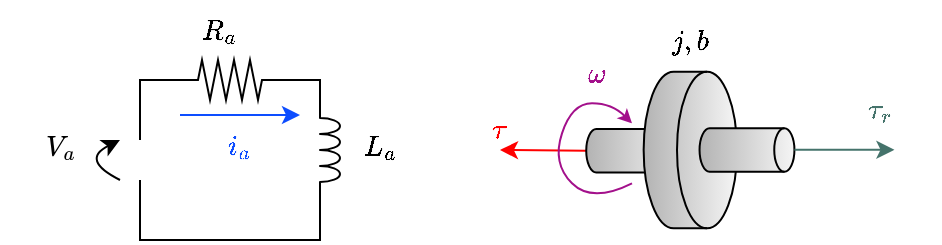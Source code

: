 <mxfile version="24.8.3">
  <diagram name="Pagina-1" id="RVmLPTzrEIai0C-m8uba">
    <mxGraphModel dx="592" dy="310" grid="1" gridSize="10" guides="1" tooltips="1" connect="1" arrows="1" fold="1" page="1" pageScale="1" pageWidth="827" pageHeight="1169" math="1" shadow="0">
      <root>
        <mxCell id="0" />
        <mxCell id="1" parent="0" />
        <mxCell id="wTOv6bf2RyGCyWOjWqr4-7" style="edgeStyle=orthogonalEdgeStyle;rounded=0;orthogonalLoop=1;jettySize=auto;html=1;exitX=0;exitY=0.5;exitDx=0;exitDy=0;exitPerimeter=0;endArrow=none;endFill=0;" edge="1" parent="1" source="wTOv6bf2RyGCyWOjWqr4-1">
          <mxGeometry relative="1" as="geometry">
            <mxPoint x="280" y="230" as="targetPoint" />
            <Array as="points">
              <mxPoint x="280" y="200" />
            </Array>
          </mxGeometry>
        </mxCell>
        <mxCell id="wTOv6bf2RyGCyWOjWqr4-1" value="" style="pointerEvents=1;verticalLabelPosition=bottom;shadow=0;dashed=0;align=center;html=1;verticalAlign=top;shape=mxgraph.electrical.resistors.resistor_2;" vertex="1" parent="1">
          <mxGeometry x="300" y="190" width="50" height="20" as="geometry" />
        </mxCell>
        <mxCell id="wTOv6bf2RyGCyWOjWqr4-3" value="" style="pointerEvents=1;verticalLabelPosition=bottom;shadow=0;dashed=0;align=center;html=1;verticalAlign=top;shape=mxgraph.electrical.inductors.inductor_3;rotation=90;" vertex="1" parent="1">
          <mxGeometry x="350" y="230" width="50" height="10" as="geometry" />
        </mxCell>
        <mxCell id="wTOv6bf2RyGCyWOjWqr4-4" style="edgeStyle=orthogonalEdgeStyle;rounded=0;orthogonalLoop=1;jettySize=auto;html=1;entryX=0;entryY=1;entryDx=0;entryDy=0;entryPerimeter=0;endArrow=none;endFill=0;" edge="1" parent="1" source="wTOv6bf2RyGCyWOjWqr4-1" target="wTOv6bf2RyGCyWOjWqr4-3">
          <mxGeometry relative="1" as="geometry">
            <Array as="points">
              <mxPoint x="370" y="200" />
            </Array>
          </mxGeometry>
        </mxCell>
        <mxCell id="wTOv6bf2RyGCyWOjWqr4-6" value="" style="endArrow=none;html=1;rounded=0;entryX=1;entryY=1;entryDx=0;entryDy=0;entryPerimeter=0;" edge="1" parent="1" target="wTOv6bf2RyGCyWOjWqr4-3">
          <mxGeometry width="50" height="50" relative="1" as="geometry">
            <mxPoint x="280" y="250" as="sourcePoint" />
            <mxPoint x="390" y="230" as="targetPoint" />
            <Array as="points">
              <mxPoint x="280" y="280" />
              <mxPoint x="370" y="280" />
            </Array>
          </mxGeometry>
        </mxCell>
        <mxCell id="wTOv6bf2RyGCyWOjWqr4-8" value="" style="endArrow=classic;html=1;rounded=0;curved=1;" edge="1" parent="1">
          <mxGeometry width="50" height="50" relative="1" as="geometry">
            <mxPoint x="270" y="250" as="sourcePoint" />
            <mxPoint x="270" y="230" as="targetPoint" />
            <Array as="points">
              <mxPoint x="250" y="240" />
            </Array>
          </mxGeometry>
        </mxCell>
        <mxCell id="wTOv6bf2RyGCyWOjWqr4-9" value="&lt;svg style=&quot;vertical-align: -0.355ex;&quot; xmlns:xlink=&quot;http://www.w3.org/1999/xlink&quot; viewBox=&quot;0 -683 1040.1 840.1&quot; role=&quot;img&quot; height=&quot;1.901ex&quot; width=&quot;2.353ex&quot; xmlns=&quot;http://www.w3.org/2000/svg&quot;&gt;&lt;defs&gt;&lt;path d=&quot;M52 648Q52 670 65 683H76Q118 680 181 680Q299 680 320 683H330Q336 677 336 674T334 656Q329 641 325 637H304Q282 635 274 635Q245 630 242 620Q242 618 271 369T301 118L374 235Q447 352 520 471T595 594Q599 601 599 609Q599 633 555 637Q537 637 537 648Q537 649 539 661Q542 675 545 679T558 683Q560 683 570 683T604 682T668 681Q737 681 755 683H762Q769 676 769 672Q769 655 760 640Q757 637 743 637Q730 636 719 635T698 630T682 623T670 615T660 608T652 599T645 592L452 282Q272 -9 266 -16Q263 -18 259 -21L241 -22H234Q216 -22 216 -15Q213 -9 177 305Q139 623 138 626Q133 637 76 637H59Q52 642 52 648Z&quot; id=&quot;MJX-1-TEX-I-1D449&quot;&gt;&lt;/path&gt;&lt;path d=&quot;M33 157Q33 258 109 349T280 441Q331 441 370 392Q386 422 416 422Q429 422 439 414T449 394Q449 381 412 234T374 68Q374 43 381 35T402 26Q411 27 422 35Q443 55 463 131Q469 151 473 152Q475 153 483 153H487Q506 153 506 144Q506 138 501 117T481 63T449 13Q436 0 417 -8Q409 -10 393 -10Q359 -10 336 5T306 36L300 51Q299 52 296 50Q294 48 292 46Q233 -10 172 -10Q117 -10 75 30T33 157ZM351 328Q351 334 346 350T323 385T277 405Q242 405 210 374T160 293Q131 214 119 129Q119 126 119 118T118 106Q118 61 136 44T179 26Q217 26 254 59T298 110Q300 114 325 217T351 328Z&quot; id=&quot;MJX-1-TEX-I-1D44E&quot;&gt;&lt;/path&gt;&lt;/defs&gt;&lt;g transform=&quot;scale(1,-1)&quot; stroke-width=&quot;0&quot; fill=&quot;currentColor&quot; stroke=&quot;currentColor&quot;&gt;&lt;g data-mml-node=&quot;math&quot;&gt;&lt;g data-mml-node=&quot;msub&quot;&gt;&lt;g data-mml-node=&quot;mi&quot;&gt;&lt;use xlink:href=&quot;#MJX-1-TEX-I-1D449&quot; data-c=&quot;1D449&quot;&gt;&lt;/use&gt;&lt;/g&gt;&lt;g transform=&quot;translate(616,-150) scale(0.707)&quot; data-mml-node=&quot;mi&quot;&gt;&lt;use xlink:href=&quot;#MJX-1-TEX-I-1D44E&quot; data-c=&quot;1D44E&quot;&gt;&lt;/use&gt;&lt;/g&gt;&lt;/g&gt;&lt;/g&gt;&lt;/g&gt;&lt;/svg&gt;" style="text;html=1;align=center;verticalAlign=middle;whiteSpace=wrap;rounded=0;" vertex="1" parent="1">
          <mxGeometry x="210" y="210" width="60" height="45" as="geometry" />
        </mxCell>
        <mxCell id="wTOv6bf2RyGCyWOjWqr4-11" value="\(R_a\)" style="text;html=1;align=center;verticalAlign=middle;whiteSpace=wrap;rounded=0;" vertex="1" parent="1">
          <mxGeometry x="290" y="160" width="60" height="30" as="geometry" />
        </mxCell>
        <mxCell id="wTOv6bf2RyGCyWOjWqr4-12" value="\(L_a\)" style="text;html=1;align=center;verticalAlign=middle;whiteSpace=wrap;rounded=0;" vertex="1" parent="1">
          <mxGeometry x="370" y="217.5" width="60" height="30" as="geometry" />
        </mxCell>
        <mxCell id="wTOv6bf2RyGCyWOjWqr4-13" value="" style="endArrow=classic;html=1;rounded=0;fillColor=#dae8fc;strokeColor=#0D4DFF;" edge="1" parent="1">
          <mxGeometry width="50" height="50" relative="1" as="geometry">
            <mxPoint x="300" y="217.5" as="sourcePoint" />
            <mxPoint x="360" y="217.5" as="targetPoint" />
          </mxGeometry>
        </mxCell>
        <mxCell id="wTOv6bf2RyGCyWOjWqr4-14" value="\(i_a\)" style="text;html=1;align=center;verticalAlign=middle;whiteSpace=wrap;rounded=0;fontColor=#0D4DFF;" vertex="1" parent="1">
          <mxGeometry x="300" y="217.5" width="60" height="30" as="geometry" />
        </mxCell>
        <mxCell id="wTOv6bf2RyGCyWOjWqr4-37" value="" style="endArrow=classic;html=1;rounded=0;exitX=0.5;exitY=1;exitDx=0;exitDy=0;exitPerimeter=0;fontColor=#FF0000;strokeColor=#FF0000;" edge="1" parent="1">
          <mxGeometry width="50" height="50" relative="1" as="geometry">
            <mxPoint x="503.115" y="235.38" as="sourcePoint" />
            <mxPoint x="460" y="235" as="targetPoint" />
          </mxGeometry>
        </mxCell>
        <mxCell id="wTOv6bf2RyGCyWOjWqr4-38" value="\(\tau\)" style="text;html=1;align=center;verticalAlign=middle;whiteSpace=wrap;rounded=0;fontColor=#FF0000;" vertex="1" parent="1">
          <mxGeometry x="430" y="210" width="60" height="30" as="geometry" />
        </mxCell>
        <mxCell id="wTOv6bf2RyGCyWOjWqr4-39" value="" style="group" vertex="1" connectable="0" parent="1">
          <mxGeometry x="503.115" y="195.83" width="104.1" height="78.33" as="geometry" />
        </mxCell>
        <mxCell id="wTOv6bf2RyGCyWOjWqr4-40" value="" style="shape=cylinder3;whiteSpace=wrap;html=1;boundedLbl=1;backgroundOutline=1;size=5.045;fillColor=#f5f5f5;rotation=90;gradientColor=#b3b3b3;strokeColor=#000000;" vertex="1" parent="wTOv6bf2RyGCyWOjWqr4-39">
          <mxGeometry x="12.885" y="15.83" width="21.67" height="47.44" as="geometry" />
        </mxCell>
        <mxCell id="wTOv6bf2RyGCyWOjWqr4-41" value="" style="shape=cylinder3;whiteSpace=wrap;html=1;boundedLbl=1;backgroundOutline=1;size=15;fillColor=#f5f5f5;rotation=90;gradientColor=#b3b3b3;strokeColor=#000000;" vertex="1" parent="wTOv6bf2RyGCyWOjWqr4-39">
          <mxGeometry x="12.885" y="15.83" width="78.33" height="46.67" as="geometry" />
        </mxCell>
        <mxCell id="wTOv6bf2RyGCyWOjWqr4-42" value="" style="shape=cylinder3;whiteSpace=wrap;html=1;boundedLbl=1;backgroundOutline=1;size=5.045;fillColor=#f5f5f5;rotation=90;gradientColor=#b3b3b3;strokeColor=#000000;" vertex="1" parent="wTOv6bf2RyGCyWOjWqr4-39">
          <mxGeometry x="69.545" y="15.45" width="21.67" height="47.44" as="geometry" />
        </mxCell>
        <mxCell id="wTOv6bf2RyGCyWOjWqr4-43" value="" style="endArrow=classic;html=1;rounded=0;curved=1;strokeWidth=1;endSize=4;strokeColor=#A3108B;" edge="1" parent="wTOv6bf2RyGCyWOjWqr4-39">
          <mxGeometry width="50" height="50" relative="1" as="geometry">
            <mxPoint x="22.885" y="55.83" as="sourcePoint" />
            <mxPoint x="22.885" y="25.83" as="targetPoint" />
            <Array as="points">
              <mxPoint x="2.885" y="65.83" />
              <mxPoint x="-17.115" y="45.83" />
              <mxPoint x="-7.115" y="15.83" />
              <mxPoint x="12.885" y="15.83" />
            </Array>
          </mxGeometry>
        </mxCell>
        <mxCell id="wTOv6bf2RyGCyWOjWqr4-44" value="\(\omega\)" style="text;html=1;align=center;verticalAlign=middle;whiteSpace=wrap;rounded=0;fontColor=#A3108B;" vertex="1" parent="wTOv6bf2RyGCyWOjWqr4-39">
          <mxGeometry x="-25.445" y="-14.17" width="60" height="30" as="geometry" />
        </mxCell>
        <mxCell id="wTOv6bf2RyGCyWOjWqr4-45" value="\(j,b\)" style="text;html=1;align=center;verticalAlign=middle;whiteSpace=wrap;rounded=0;" vertex="1" parent="1">
          <mxGeometry x="525.17" y="165.83" width="60" height="30" as="geometry" />
        </mxCell>
        <mxCell id="wTOv6bf2RyGCyWOjWqr4-48" value="" style="endArrow=classic;html=1;rounded=0;strokeColor=#45736B;" edge="1" parent="1">
          <mxGeometry width="50" height="50" relative="1" as="geometry">
            <mxPoint x="607.22" y="234.9" as="sourcePoint" />
            <mxPoint x="657.22" y="234.9" as="targetPoint" />
          </mxGeometry>
        </mxCell>
        <mxCell id="wTOv6bf2RyGCyWOjWqr4-49" value="\(\tau_r\)" style="text;html=1;align=center;verticalAlign=middle;whiteSpace=wrap;rounded=0;fontColor=#45736B;" vertex="1" parent="1">
          <mxGeometry x="620" y="200" width="60" height="30" as="geometry" />
        </mxCell>
      </root>
    </mxGraphModel>
  </diagram>
</mxfile>

